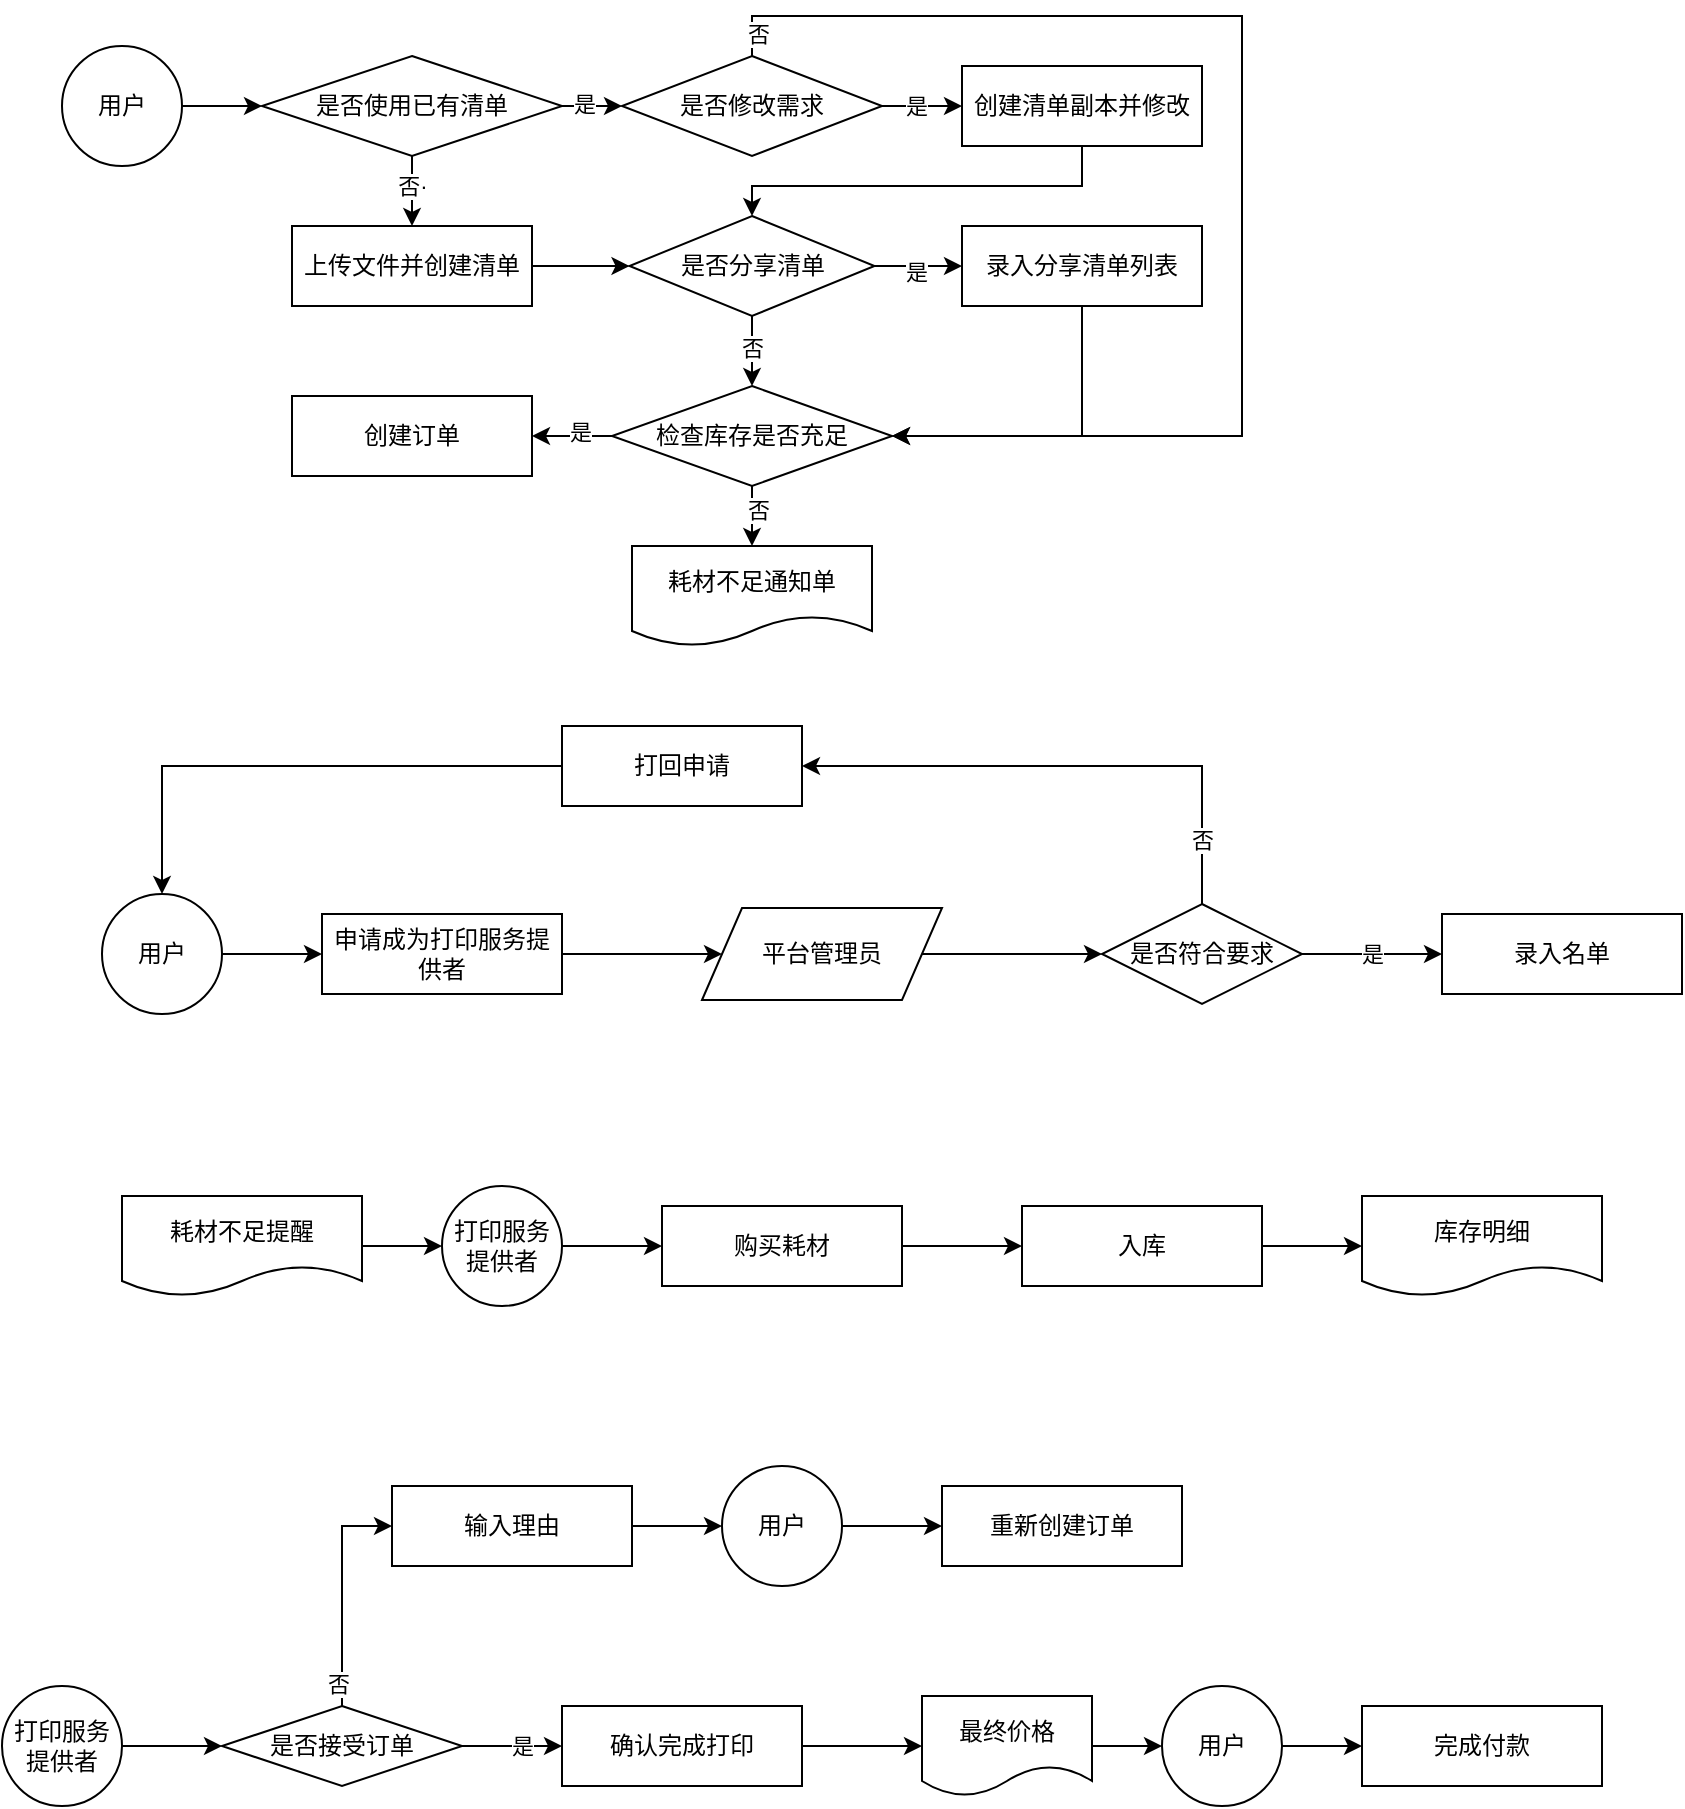 <mxfile version="24.5.4" type="github">
  <diagram name="第 1 页" id="3lSptZ8cU5CGNYcgaETv">
    <mxGraphModel dx="1173" dy="631" grid="0" gridSize="10" guides="1" tooltips="1" connect="1" arrows="1" fold="1" page="0" pageScale="1" pageWidth="827" pageHeight="1169" math="0" shadow="0">
      <root>
        <mxCell id="0" />
        <mxCell id="1" parent="0" />
        <mxCell id="pgZVDWcwjKuthN_rgFgN-24" style="edgeStyle=orthogonalEdgeStyle;rounded=0;orthogonalLoop=1;jettySize=auto;html=1;exitX=1;exitY=0.5;exitDx=0;exitDy=0;entryX=0;entryY=0.5;entryDx=0;entryDy=0;" edge="1" parent="1" source="W3OMq5Kp-bFf73Rubr9o-1" target="W3OMq5Kp-bFf73Rubr9o-3">
          <mxGeometry relative="1" as="geometry" />
        </mxCell>
        <mxCell id="W3OMq5Kp-bFf73Rubr9o-1" value="用户" style="ellipse;whiteSpace=wrap;html=1;aspect=fixed;" parent="1" vertex="1">
          <mxGeometry x="190" y="140" width="60" height="60" as="geometry" />
        </mxCell>
        <mxCell id="pgZVDWcwjKuthN_rgFgN-12" style="edgeStyle=orthogonalEdgeStyle;rounded=0;orthogonalLoop=1;jettySize=auto;html=1;exitX=1;exitY=0.5;exitDx=0;exitDy=0;entryX=0;entryY=0.5;entryDx=0;entryDy=0;" edge="1" parent="1" source="W3OMq5Kp-bFf73Rubr9o-2" target="W3OMq5Kp-bFf73Rubr9o-38">
          <mxGeometry relative="1" as="geometry" />
        </mxCell>
        <mxCell id="W3OMq5Kp-bFf73Rubr9o-2" value="上传文件并创建清单" style="rounded=0;whiteSpace=wrap;html=1;" parent="1" vertex="1">
          <mxGeometry x="305" y="230" width="120" height="40" as="geometry" />
        </mxCell>
        <mxCell id="W3OMq5Kp-bFf73Rubr9o-18" style="edgeStyle=orthogonalEdgeStyle;rounded=0;orthogonalLoop=1;jettySize=auto;html=1;exitX=0.5;exitY=1;exitDx=0;exitDy=0;entryX=0.5;entryY=0;entryDx=0;entryDy=0;" parent="1" source="W3OMq5Kp-bFf73Rubr9o-3" target="W3OMq5Kp-bFf73Rubr9o-2" edge="1">
          <mxGeometry relative="1" as="geometry" />
        </mxCell>
        <mxCell id="W3OMq5Kp-bFf73Rubr9o-30" value="否·" style="edgeLabel;html=1;align=center;verticalAlign=middle;resizable=0;points=[];" parent="W3OMq5Kp-bFf73Rubr9o-18" vertex="1" connectable="0">
          <mxGeometry x="-0.159" relative="1" as="geometry">
            <mxPoint as="offset" />
          </mxGeometry>
        </mxCell>
        <mxCell id="W3OMq5Kp-bFf73Rubr9o-19" style="edgeStyle=orthogonalEdgeStyle;rounded=0;orthogonalLoop=1;jettySize=auto;html=1;exitX=1;exitY=0.5;exitDx=0;exitDy=0;entryX=0;entryY=0.5;entryDx=0;entryDy=0;" parent="1" source="W3OMq5Kp-bFf73Rubr9o-3" target="W3OMq5Kp-bFf73Rubr9o-6" edge="1">
          <mxGeometry relative="1" as="geometry" />
        </mxCell>
        <mxCell id="W3OMq5Kp-bFf73Rubr9o-31" value="是" style="edgeLabel;html=1;align=center;verticalAlign=middle;resizable=0;points=[];" parent="W3OMq5Kp-bFf73Rubr9o-19" vertex="1" connectable="0">
          <mxGeometry x="-0.311" y="1" relative="1" as="geometry">
            <mxPoint as="offset" />
          </mxGeometry>
        </mxCell>
        <mxCell id="W3OMq5Kp-bFf73Rubr9o-3" value="是否使用已有清单" style="rhombus;whiteSpace=wrap;html=1;" parent="1" vertex="1">
          <mxGeometry x="290" y="145" width="150" height="50" as="geometry" />
        </mxCell>
        <mxCell id="pgZVDWcwjKuthN_rgFgN-11" style="edgeStyle=orthogonalEdgeStyle;rounded=0;orthogonalLoop=1;jettySize=auto;html=1;exitX=0.5;exitY=1;exitDx=0;exitDy=0;entryX=0.5;entryY=0;entryDx=0;entryDy=0;" edge="1" parent="1" source="W3OMq5Kp-bFf73Rubr9o-5" target="W3OMq5Kp-bFf73Rubr9o-38">
          <mxGeometry relative="1" as="geometry">
            <Array as="points">
              <mxPoint x="700" y="210" />
              <mxPoint x="535" y="210" />
            </Array>
          </mxGeometry>
        </mxCell>
        <mxCell id="W3OMq5Kp-bFf73Rubr9o-5" value="创建清单副本并修改" style="rounded=0;whiteSpace=wrap;html=1;" parent="1" vertex="1">
          <mxGeometry x="640" y="150" width="120" height="40" as="geometry" />
        </mxCell>
        <mxCell id="W3OMq5Kp-bFf73Rubr9o-20" style="edgeStyle=orthogonalEdgeStyle;rounded=0;orthogonalLoop=1;jettySize=auto;html=1;exitX=1;exitY=0.5;exitDx=0;exitDy=0;entryX=0;entryY=0.5;entryDx=0;entryDy=0;" parent="1" source="W3OMq5Kp-bFf73Rubr9o-6" target="W3OMq5Kp-bFf73Rubr9o-5" edge="1">
          <mxGeometry relative="1" as="geometry" />
        </mxCell>
        <mxCell id="W3OMq5Kp-bFf73Rubr9o-28" value="是" style="edgeLabel;html=1;align=center;verticalAlign=middle;resizable=0;points=[];" parent="W3OMq5Kp-bFf73Rubr9o-20" vertex="1" connectable="0">
          <mxGeometry x="-0.178" relative="1" as="geometry">
            <mxPoint as="offset" />
          </mxGeometry>
        </mxCell>
        <mxCell id="pgZVDWcwjKuthN_rgFgN-22" style="edgeStyle=orthogonalEdgeStyle;rounded=0;orthogonalLoop=1;jettySize=auto;html=1;exitX=0.5;exitY=0;exitDx=0;exitDy=0;entryX=1;entryY=0.5;entryDx=0;entryDy=0;" edge="1" parent="1" source="W3OMq5Kp-bFf73Rubr9o-6" target="W3OMq5Kp-bFf73Rubr9o-21">
          <mxGeometry relative="1" as="geometry">
            <Array as="points">
              <mxPoint x="535" y="125" />
              <mxPoint x="780" y="125" />
              <mxPoint x="780" y="335" />
            </Array>
          </mxGeometry>
        </mxCell>
        <mxCell id="pgZVDWcwjKuthN_rgFgN-28" value="否" style="edgeLabel;html=1;align=center;verticalAlign=middle;resizable=0;points=[];" vertex="1" connectable="0" parent="pgZVDWcwjKuthN_rgFgN-22">
          <mxGeometry x="-0.966" y="-3" relative="1" as="geometry">
            <mxPoint as="offset" />
          </mxGeometry>
        </mxCell>
        <mxCell id="W3OMq5Kp-bFf73Rubr9o-6" value="是否修改需求" style="rhombus;whiteSpace=wrap;html=1;" parent="1" vertex="1">
          <mxGeometry x="470" y="145" width="130" height="50" as="geometry" />
        </mxCell>
        <mxCell id="W3OMq5Kp-bFf73Rubr9o-8" value="创建订单" style="rounded=0;whiteSpace=wrap;html=1;" parent="1" vertex="1">
          <mxGeometry x="305" y="315" width="120" height="40" as="geometry" />
        </mxCell>
        <mxCell id="pgZVDWcwjKuthN_rgFgN-25" style="edgeStyle=orthogonalEdgeStyle;rounded=0;orthogonalLoop=1;jettySize=auto;html=1;exitX=0;exitY=0.5;exitDx=0;exitDy=0;entryX=1;entryY=0.5;entryDx=0;entryDy=0;" edge="1" parent="1" source="W3OMq5Kp-bFf73Rubr9o-21" target="W3OMq5Kp-bFf73Rubr9o-8">
          <mxGeometry relative="1" as="geometry" />
        </mxCell>
        <mxCell id="pgZVDWcwjKuthN_rgFgN-31" value="是" style="edgeLabel;html=1;align=center;verticalAlign=middle;resizable=0;points=[];" vertex="1" connectable="0" parent="pgZVDWcwjKuthN_rgFgN-25">
          <mxGeometry x="-0.201" y="-2" relative="1" as="geometry">
            <mxPoint as="offset" />
          </mxGeometry>
        </mxCell>
        <mxCell id="pgZVDWcwjKuthN_rgFgN-27" style="edgeStyle=orthogonalEdgeStyle;rounded=0;orthogonalLoop=1;jettySize=auto;html=1;exitX=0.5;exitY=1;exitDx=0;exitDy=0;entryX=0.5;entryY=0;entryDx=0;entryDy=0;" edge="1" parent="1" source="W3OMq5Kp-bFf73Rubr9o-21" target="W3OMq5Kp-bFf73Rubr9o-36">
          <mxGeometry relative="1" as="geometry" />
        </mxCell>
        <mxCell id="pgZVDWcwjKuthN_rgFgN-32" value="否" style="edgeLabel;html=1;align=center;verticalAlign=middle;resizable=0;points=[];" vertex="1" connectable="0" parent="pgZVDWcwjKuthN_rgFgN-27">
          <mxGeometry x="-0.218" y="3" relative="1" as="geometry">
            <mxPoint as="offset" />
          </mxGeometry>
        </mxCell>
        <mxCell id="W3OMq5Kp-bFf73Rubr9o-21" value="检查库存是否充足" style="rhombus;whiteSpace=wrap;html=1;" parent="1" vertex="1">
          <mxGeometry x="465" y="310" width="140" height="50" as="geometry" />
        </mxCell>
        <mxCell id="W3OMq5Kp-bFf73Rubr9o-36" value="耗材不足通知单" style="shape=document;whiteSpace=wrap;html=1;boundedLbl=1;" parent="1" vertex="1">
          <mxGeometry x="475" y="390" width="120" height="50" as="geometry" />
        </mxCell>
        <mxCell id="pgZVDWcwjKuthN_rgFgN-16" style="edgeStyle=orthogonalEdgeStyle;rounded=0;orthogonalLoop=1;jettySize=auto;html=1;exitX=1;exitY=0.5;exitDx=0;exitDy=0;" edge="1" parent="1" source="W3OMq5Kp-bFf73Rubr9o-38" target="W3OMq5Kp-bFf73Rubr9o-40">
          <mxGeometry relative="1" as="geometry" />
        </mxCell>
        <mxCell id="pgZVDWcwjKuthN_rgFgN-29" value="是" style="edgeLabel;html=1;align=center;verticalAlign=middle;resizable=0;points=[];" vertex="1" connectable="0" parent="pgZVDWcwjKuthN_rgFgN-16">
          <mxGeometry x="-0.094" y="-3" relative="1" as="geometry">
            <mxPoint as="offset" />
          </mxGeometry>
        </mxCell>
        <mxCell id="pgZVDWcwjKuthN_rgFgN-26" style="edgeStyle=orthogonalEdgeStyle;rounded=0;orthogonalLoop=1;jettySize=auto;html=1;exitX=0.5;exitY=1;exitDx=0;exitDy=0;entryX=0.5;entryY=0;entryDx=0;entryDy=0;" edge="1" parent="1" source="W3OMq5Kp-bFf73Rubr9o-38" target="W3OMq5Kp-bFf73Rubr9o-21">
          <mxGeometry relative="1" as="geometry" />
        </mxCell>
        <mxCell id="pgZVDWcwjKuthN_rgFgN-30" value="否" style="edgeLabel;html=1;align=center;verticalAlign=middle;resizable=0;points=[];" vertex="1" connectable="0" parent="pgZVDWcwjKuthN_rgFgN-26">
          <mxGeometry x="-0.112" relative="1" as="geometry">
            <mxPoint as="offset" />
          </mxGeometry>
        </mxCell>
        <mxCell id="W3OMq5Kp-bFf73Rubr9o-38" value="是否分享清单" style="rhombus;whiteSpace=wrap;html=1;" parent="1" vertex="1">
          <mxGeometry x="473.75" y="225" width="122.5" height="50" as="geometry" />
        </mxCell>
        <mxCell id="pgZVDWcwjKuthN_rgFgN-21" style="edgeStyle=orthogonalEdgeStyle;rounded=0;orthogonalLoop=1;jettySize=auto;html=1;exitX=1;exitY=0.5;exitDx=0;exitDy=0;entryX=1;entryY=0.5;entryDx=0;entryDy=0;" edge="1" parent="1" source="W3OMq5Kp-bFf73Rubr9o-40" target="W3OMq5Kp-bFf73Rubr9o-21">
          <mxGeometry relative="1" as="geometry">
            <Array as="points">
              <mxPoint x="700" y="250" />
              <mxPoint x="700" y="335" />
            </Array>
          </mxGeometry>
        </mxCell>
        <mxCell id="W3OMq5Kp-bFf73Rubr9o-40" value="录入分享清单列表" style="rounded=0;whiteSpace=wrap;html=1;" parent="1" vertex="1">
          <mxGeometry x="640" y="230" width="120" height="40" as="geometry" />
        </mxCell>
        <mxCell id="W3OMq5Kp-bFf73Rubr9o-72" style="edgeStyle=orthogonalEdgeStyle;rounded=0;orthogonalLoop=1;jettySize=auto;html=1;exitX=1;exitY=0.5;exitDx=0;exitDy=0;entryX=0;entryY=0.5;entryDx=0;entryDy=0;movable=1;resizable=1;rotatable=1;deletable=1;editable=1;locked=0;connectable=1;" parent="1" source="W3OMq5Kp-bFf73Rubr9o-63" target="W3OMq5Kp-bFf73Rubr9o-71" edge="1">
          <mxGeometry relative="1" as="geometry" />
        </mxCell>
        <mxCell id="pgZVDWcwjKuthN_rgFgN-1" value="是" style="edgeLabel;html=1;align=center;verticalAlign=middle;resizable=1;points=[];movable=1;rotatable=1;deletable=1;editable=1;locked=0;connectable=1;" vertex="1" connectable="0" parent="W3OMq5Kp-bFf73Rubr9o-72">
          <mxGeometry x="0.152" relative="1" as="geometry">
            <mxPoint x="1" as="offset" />
          </mxGeometry>
        </mxCell>
        <mxCell id="pgZVDWcwjKuthN_rgFgN-3" style="edgeStyle=orthogonalEdgeStyle;rounded=0;orthogonalLoop=1;jettySize=auto;html=1;exitX=0.5;exitY=0;exitDx=0;exitDy=0;entryX=0;entryY=0.5;entryDx=0;entryDy=0;movable=1;resizable=1;rotatable=1;deletable=1;editable=1;locked=0;connectable=1;" edge="1" parent="1" source="W3OMq5Kp-bFf73Rubr9o-63" target="pgZVDWcwjKuthN_rgFgN-2">
          <mxGeometry relative="1" as="geometry" />
        </mxCell>
        <mxCell id="pgZVDWcwjKuthN_rgFgN-5" value="否" style="edgeLabel;html=1;align=center;verticalAlign=middle;resizable=1;points=[];movable=1;rotatable=1;deletable=1;editable=1;locked=0;connectable=1;" vertex="1" connectable="0" parent="pgZVDWcwjKuthN_rgFgN-3">
          <mxGeometry x="-0.803" y="2" relative="1" as="geometry">
            <mxPoint as="offset" />
          </mxGeometry>
        </mxCell>
        <mxCell id="W3OMq5Kp-bFf73Rubr9o-63" value="是否接受订单" style="rounded=0;whiteSpace=wrap;html=1;shape=rhombus;perimeter=rhombusPerimeter;movable=1;resizable=1;rotatable=1;deletable=1;editable=1;locked=0;connectable=1;" parent="1" vertex="1">
          <mxGeometry x="270" y="970" width="120" height="40" as="geometry" />
        </mxCell>
        <mxCell id="W3OMq5Kp-bFf73Rubr9o-68" style="edgeStyle=orthogonalEdgeStyle;rounded=0;orthogonalLoop=1;jettySize=auto;html=1;exitX=1;exitY=0.5;exitDx=0;exitDy=0;entryX=0;entryY=0.5;entryDx=0;entryDy=0;movable=1;resizable=1;rotatable=1;deletable=1;editable=1;locked=0;connectable=1;" parent="1" source="W3OMq5Kp-bFf73Rubr9o-64" target="W3OMq5Kp-bFf73Rubr9o-63" edge="1">
          <mxGeometry relative="1" as="geometry" />
        </mxCell>
        <mxCell id="W3OMq5Kp-bFf73Rubr9o-64" value="打印服务提供者" style="ellipse;whiteSpace=wrap;html=1;aspect=fixed;movable=1;resizable=1;rotatable=1;deletable=1;editable=1;locked=0;connectable=1;" parent="1" vertex="1">
          <mxGeometry x="160" y="960" width="60" height="60" as="geometry" />
        </mxCell>
        <mxCell id="pgZVDWcwjKuthN_rgFgN-34" style="edgeStyle=orthogonalEdgeStyle;rounded=0;orthogonalLoop=1;jettySize=auto;html=1;exitX=1;exitY=0.5;exitDx=0;exitDy=0;entryX=0;entryY=0.5;entryDx=0;entryDy=0;movable=1;resizable=1;rotatable=1;deletable=1;editable=1;locked=0;connectable=1;" edge="1" parent="1" source="pgZVDWcwjKuthN_rgFgN-36" target="W3OMq5Kp-bFf73Rubr9o-110">
          <mxGeometry relative="1" as="geometry" />
        </mxCell>
        <mxCell id="W3OMq5Kp-bFf73Rubr9o-71" value="确认完成打印" style="rounded=0;whiteSpace=wrap;html=1;movable=1;resizable=1;rotatable=1;deletable=1;editable=1;locked=0;connectable=1;" parent="1" vertex="1">
          <mxGeometry x="440" y="970" width="120" height="40" as="geometry" />
        </mxCell>
        <mxCell id="W3OMq5Kp-bFf73Rubr9o-76" style="edgeStyle=orthogonalEdgeStyle;rounded=0;orthogonalLoop=1;jettySize=auto;html=1;exitX=1;exitY=0.5;exitDx=0;exitDy=0;" parent="1" source="W3OMq5Kp-bFf73Rubr9o-73" target="W3OMq5Kp-bFf73Rubr9o-74" edge="1">
          <mxGeometry relative="1" as="geometry" />
        </mxCell>
        <mxCell id="W3OMq5Kp-bFf73Rubr9o-73" value="用户" style="ellipse;whiteSpace=wrap;html=1;aspect=fixed;" parent="1" vertex="1">
          <mxGeometry x="210" y="564" width="60" height="60" as="geometry" />
        </mxCell>
        <mxCell id="W3OMq5Kp-bFf73Rubr9o-77" style="edgeStyle=orthogonalEdgeStyle;rounded=0;orthogonalLoop=1;jettySize=auto;html=1;exitX=1;exitY=0.5;exitDx=0;exitDy=0;" parent="1" source="W3OMq5Kp-bFf73Rubr9o-74" target="W3OMq5Kp-bFf73Rubr9o-75" edge="1">
          <mxGeometry relative="1" as="geometry" />
        </mxCell>
        <mxCell id="W3OMq5Kp-bFf73Rubr9o-74" value="申请成为打印服务提供者" style="rounded=0;whiteSpace=wrap;html=1;" parent="1" vertex="1">
          <mxGeometry x="320" y="574" width="120" height="40" as="geometry" />
        </mxCell>
        <mxCell id="W3OMq5Kp-bFf73Rubr9o-79" style="edgeStyle=orthogonalEdgeStyle;rounded=0;orthogonalLoop=1;jettySize=auto;html=1;exitX=1;exitY=0.5;exitDx=0;exitDy=0;" parent="1" source="W3OMq5Kp-bFf73Rubr9o-75" target="W3OMq5Kp-bFf73Rubr9o-78" edge="1">
          <mxGeometry relative="1" as="geometry" />
        </mxCell>
        <mxCell id="W3OMq5Kp-bFf73Rubr9o-75" value="平台管理员" style="shape=parallelogram;perimeter=parallelogramPerimeter;whiteSpace=wrap;html=1;fixedSize=1;" parent="1" vertex="1">
          <mxGeometry x="510" y="571" width="120" height="46" as="geometry" />
        </mxCell>
        <mxCell id="W3OMq5Kp-bFf73Rubr9o-87" style="edgeStyle=orthogonalEdgeStyle;rounded=0;orthogonalLoop=1;jettySize=auto;html=1;exitX=1;exitY=0.5;exitDx=0;exitDy=0;entryX=0;entryY=0.5;entryDx=0;entryDy=0;" parent="1" source="W3OMq5Kp-bFf73Rubr9o-78" target="W3OMq5Kp-bFf73Rubr9o-80" edge="1">
          <mxGeometry relative="1" as="geometry">
            <Array as="points">
              <mxPoint x="840" y="594" />
              <mxPoint x="840" y="594" />
            </Array>
          </mxGeometry>
        </mxCell>
        <mxCell id="W3OMq5Kp-bFf73Rubr9o-92" value="是" style="edgeLabel;html=1;align=center;verticalAlign=middle;resizable=0;points=[];" parent="W3OMq5Kp-bFf73Rubr9o-87" vertex="1" connectable="0">
          <mxGeometry x="0.004" relative="1" as="geometry">
            <mxPoint as="offset" />
          </mxGeometry>
        </mxCell>
        <mxCell id="W3OMq5Kp-bFf73Rubr9o-89" style="edgeStyle=orthogonalEdgeStyle;rounded=0;orthogonalLoop=1;jettySize=auto;html=1;exitX=0.5;exitY=0;exitDx=0;exitDy=0;entryX=1;entryY=0.5;entryDx=0;entryDy=0;" parent="1" source="W3OMq5Kp-bFf73Rubr9o-78" target="W3OMq5Kp-bFf73Rubr9o-88" edge="1">
          <mxGeometry relative="1" as="geometry" />
        </mxCell>
        <mxCell id="W3OMq5Kp-bFf73Rubr9o-91" value="否" style="edgeLabel;html=1;align=center;verticalAlign=middle;resizable=0;points=[];" parent="W3OMq5Kp-bFf73Rubr9o-89" vertex="1" connectable="0">
          <mxGeometry x="-0.758" relative="1" as="geometry">
            <mxPoint as="offset" />
          </mxGeometry>
        </mxCell>
        <mxCell id="W3OMq5Kp-bFf73Rubr9o-78" value="是否符合要求" style="rhombus;whiteSpace=wrap;html=1;" parent="1" vertex="1">
          <mxGeometry x="710" y="569" width="100" height="50" as="geometry" />
        </mxCell>
        <mxCell id="W3OMq5Kp-bFf73Rubr9o-80" value="录入名单" style="rounded=0;whiteSpace=wrap;html=1;" parent="1" vertex="1">
          <mxGeometry x="880" y="574" width="120" height="40" as="geometry" />
        </mxCell>
        <mxCell id="W3OMq5Kp-bFf73Rubr9o-90" style="edgeStyle=orthogonalEdgeStyle;rounded=0;orthogonalLoop=1;jettySize=auto;html=1;exitX=0;exitY=0.5;exitDx=0;exitDy=0;entryX=0.5;entryY=0;entryDx=0;entryDy=0;" parent="1" source="W3OMq5Kp-bFf73Rubr9o-88" target="W3OMq5Kp-bFf73Rubr9o-73" edge="1">
          <mxGeometry relative="1" as="geometry" />
        </mxCell>
        <mxCell id="W3OMq5Kp-bFf73Rubr9o-88" value="打回申请" style="rounded=0;whiteSpace=wrap;html=1;" parent="1" vertex="1">
          <mxGeometry x="440" y="480" width="120" height="40" as="geometry" />
        </mxCell>
        <mxCell id="W3OMq5Kp-bFf73Rubr9o-102" style="edgeStyle=orthogonalEdgeStyle;rounded=0;orthogonalLoop=1;jettySize=auto;html=1;exitX=1;exitY=0.5;exitDx=0;exitDy=0;entryX=0;entryY=0.5;entryDx=0;entryDy=0;" parent="1" source="W3OMq5Kp-bFf73Rubr9o-95" target="W3OMq5Kp-bFf73Rubr9o-101" edge="1">
          <mxGeometry relative="1" as="geometry" />
        </mxCell>
        <mxCell id="W3OMq5Kp-bFf73Rubr9o-95" value="打印服务提供者" style="ellipse;whiteSpace=wrap;html=1;aspect=fixed;" parent="1" vertex="1">
          <mxGeometry x="380" y="710" width="60" height="60" as="geometry" />
        </mxCell>
        <mxCell id="W3OMq5Kp-bFf73Rubr9o-98" style="edgeStyle=orthogonalEdgeStyle;rounded=0;orthogonalLoop=1;jettySize=auto;html=1;exitX=1;exitY=0.5;exitDx=0;exitDy=0;entryX=0;entryY=0.5;entryDx=0;entryDy=0;" parent="1" source="W3OMq5Kp-bFf73Rubr9o-96" target="W3OMq5Kp-bFf73Rubr9o-95" edge="1">
          <mxGeometry relative="1" as="geometry" />
        </mxCell>
        <mxCell id="W3OMq5Kp-bFf73Rubr9o-96" value="耗材不足提醒" style="shape=document;whiteSpace=wrap;html=1;boundedLbl=1;" parent="1" vertex="1">
          <mxGeometry x="220" y="715" width="120" height="50" as="geometry" />
        </mxCell>
        <mxCell id="W3OMq5Kp-bFf73Rubr9o-104" style="edgeStyle=orthogonalEdgeStyle;rounded=0;orthogonalLoop=1;jettySize=auto;html=1;exitX=1;exitY=0.5;exitDx=0;exitDy=0;" parent="1" source="W3OMq5Kp-bFf73Rubr9o-101" target="W3OMq5Kp-bFf73Rubr9o-103" edge="1">
          <mxGeometry relative="1" as="geometry" />
        </mxCell>
        <mxCell id="W3OMq5Kp-bFf73Rubr9o-101" value="购买耗材" style="rounded=0;whiteSpace=wrap;html=1;" parent="1" vertex="1">
          <mxGeometry x="490" y="720" width="120" height="40" as="geometry" />
        </mxCell>
        <mxCell id="W3OMq5Kp-bFf73Rubr9o-107" style="edgeStyle=orthogonalEdgeStyle;rounded=0;orthogonalLoop=1;jettySize=auto;html=1;exitX=1;exitY=0.5;exitDx=0;exitDy=0;" parent="1" source="W3OMq5Kp-bFf73Rubr9o-103" target="W3OMq5Kp-bFf73Rubr9o-106" edge="1">
          <mxGeometry relative="1" as="geometry" />
        </mxCell>
        <mxCell id="W3OMq5Kp-bFf73Rubr9o-103" value="入库" style="rounded=0;whiteSpace=wrap;html=1;" parent="1" vertex="1">
          <mxGeometry x="670" y="720" width="120" height="40" as="geometry" />
        </mxCell>
        <mxCell id="W3OMq5Kp-bFf73Rubr9o-106" value="库存明细" style="shape=document;whiteSpace=wrap;html=1;boundedLbl=1;" parent="1" vertex="1">
          <mxGeometry x="840" y="715" width="120" height="50" as="geometry" />
        </mxCell>
        <mxCell id="W3OMq5Kp-bFf73Rubr9o-113" style="edgeStyle=orthogonalEdgeStyle;rounded=0;orthogonalLoop=1;jettySize=auto;html=1;exitX=1;exitY=0.5;exitDx=0;exitDy=0;entryX=0;entryY=0.5;entryDx=0;entryDy=0;movable=1;resizable=1;rotatable=1;deletable=1;editable=1;locked=0;connectable=1;" parent="1" source="W3OMq5Kp-bFf73Rubr9o-110" target="W3OMq5Kp-bFf73Rubr9o-112" edge="1">
          <mxGeometry relative="1" as="geometry" />
        </mxCell>
        <mxCell id="W3OMq5Kp-bFf73Rubr9o-110" value="用户" style="ellipse;whiteSpace=wrap;html=1;aspect=fixed;movable=1;resizable=1;rotatable=1;deletable=1;editable=1;locked=0;connectable=1;" parent="1" vertex="1">
          <mxGeometry x="740" y="960" width="60" height="60" as="geometry" />
        </mxCell>
        <mxCell id="W3OMq5Kp-bFf73Rubr9o-112" value="完成付款" style="rounded=0;whiteSpace=wrap;html=1;movable=1;resizable=1;rotatable=1;deletable=1;editable=1;locked=0;connectable=1;" parent="1" vertex="1">
          <mxGeometry x="840" y="970" width="120" height="40" as="geometry" />
        </mxCell>
        <mxCell id="pgZVDWcwjKuthN_rgFgN-7" style="edgeStyle=orthogonalEdgeStyle;rounded=0;orthogonalLoop=1;jettySize=auto;html=1;exitX=1;exitY=0.5;exitDx=0;exitDy=0;entryX=0;entryY=0.5;entryDx=0;entryDy=0;movable=1;resizable=1;rotatable=1;deletable=1;editable=1;locked=0;connectable=1;" edge="1" parent="1" source="pgZVDWcwjKuthN_rgFgN-2" target="pgZVDWcwjKuthN_rgFgN-6">
          <mxGeometry relative="1" as="geometry" />
        </mxCell>
        <mxCell id="pgZVDWcwjKuthN_rgFgN-2" value="输入理由" style="rounded=0;whiteSpace=wrap;html=1;movable=1;resizable=1;rotatable=1;deletable=1;editable=1;locked=0;connectable=1;" vertex="1" parent="1">
          <mxGeometry x="355" y="860" width="120" height="40" as="geometry" />
        </mxCell>
        <mxCell id="pgZVDWcwjKuthN_rgFgN-9" style="edgeStyle=orthogonalEdgeStyle;rounded=0;orthogonalLoop=1;jettySize=auto;html=1;exitX=1;exitY=0.5;exitDx=0;exitDy=0;entryX=0;entryY=0.5;entryDx=0;entryDy=0;movable=1;resizable=1;rotatable=1;deletable=1;editable=1;locked=0;connectable=1;" edge="1" parent="1" source="pgZVDWcwjKuthN_rgFgN-6" target="pgZVDWcwjKuthN_rgFgN-8">
          <mxGeometry relative="1" as="geometry" />
        </mxCell>
        <mxCell id="pgZVDWcwjKuthN_rgFgN-6" value="用户" style="ellipse;whiteSpace=wrap;html=1;aspect=fixed;movable=1;resizable=1;rotatable=1;deletable=1;editable=1;locked=0;connectable=1;" vertex="1" parent="1">
          <mxGeometry x="520" y="850" width="60" height="60" as="geometry" />
        </mxCell>
        <mxCell id="pgZVDWcwjKuthN_rgFgN-8" value="重新创建订单" style="rounded=0;whiteSpace=wrap;html=1;movable=1;resizable=1;rotatable=1;deletable=1;editable=1;locked=0;connectable=1;" vertex="1" parent="1">
          <mxGeometry x="630" y="860" width="120" height="40" as="geometry" />
        </mxCell>
        <mxCell id="pgZVDWcwjKuthN_rgFgN-35" value="" style="edgeStyle=orthogonalEdgeStyle;rounded=0;orthogonalLoop=1;jettySize=auto;html=1;exitX=1;exitY=0.5;exitDx=0;exitDy=0;entryX=0;entryY=0.5;entryDx=0;entryDy=0;movable=1;resizable=1;rotatable=1;deletable=1;editable=1;locked=0;connectable=1;" edge="1" parent="1" source="W3OMq5Kp-bFf73Rubr9o-71" target="pgZVDWcwjKuthN_rgFgN-36">
          <mxGeometry relative="1" as="geometry">
            <mxPoint x="560" y="990" as="sourcePoint" />
            <mxPoint x="710" y="990" as="targetPoint" />
          </mxGeometry>
        </mxCell>
        <mxCell id="pgZVDWcwjKuthN_rgFgN-36" value="最终价格" style="shape=document;whiteSpace=wrap;html=1;boundedLbl=1;" vertex="1" parent="1">
          <mxGeometry x="620" y="965" width="85" height="50" as="geometry" />
        </mxCell>
      </root>
    </mxGraphModel>
  </diagram>
</mxfile>
